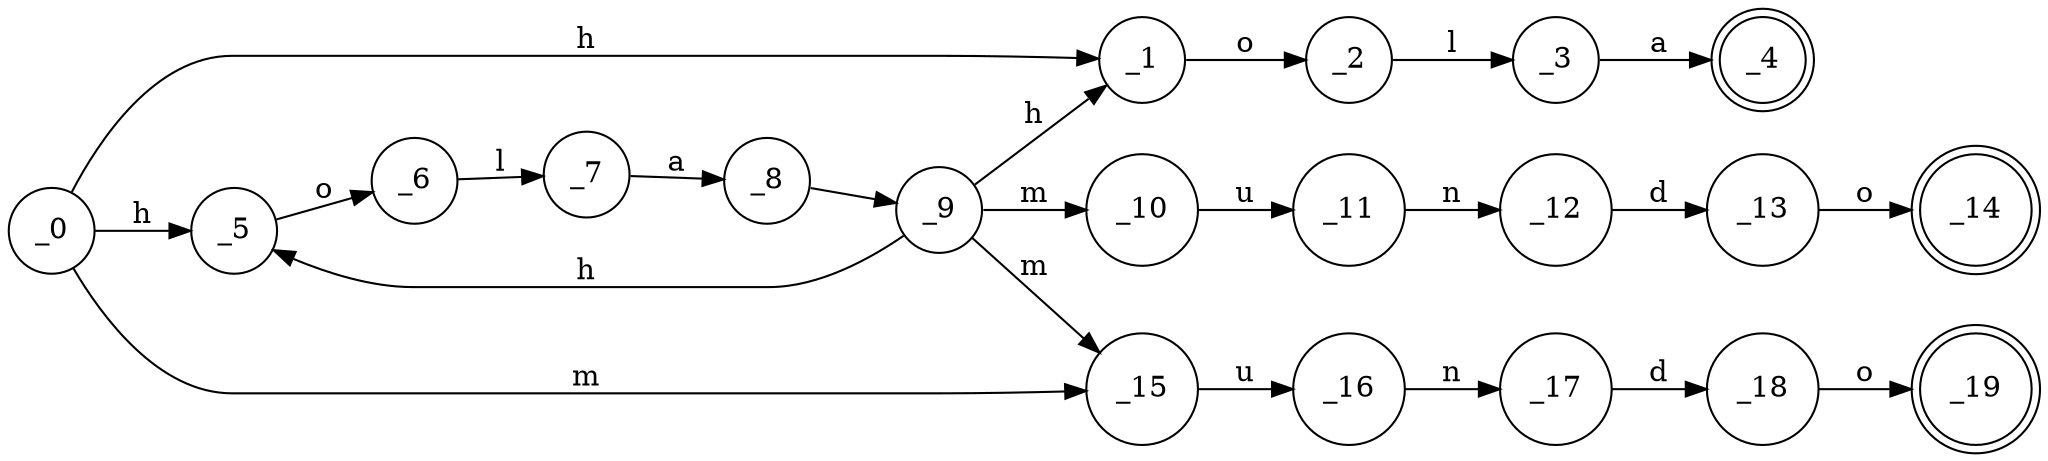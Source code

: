 digraph {
rankdir = "LR";
// NODES
node [shape=circle] Node_0[label="_0"];
node [shape=circle] Node_1[label="_1"];
node [shape=circle] Node_5[label="_5"];
node [shape=circle] Node_15[label="_15"];
node [shape=circle] Node_2[label="_2"];
node [shape=circle] Node_6[label="_6"];
node [shape=circle] Node_16[label="_16"];
node [shape=circle] Node_3[label="_3"];
node [shape=circle] Node_7[label="_7"];
node [shape=circle] Node_17[label="_17"];
node [shape=doublecircle] Node_4[label="_4"];
node [shape=circle] Node_8[label="_8"];
node [shape=circle] Node_18[label="_18"];
node [shape=circle] Node_9[label="_9"];
node [shape=doublecircle] Node_19[label="_19"];
node [shape=circle] Node_10[label="_10"];
node [shape=circle] Node_11[label="_11"];
node [shape=circle] Node_12[label="_12"];
node [shape=circle] Node_13[label="_13"];
node [shape=doublecircle] Node_14[label="_14"];

// TRANSITIONS
Node_0 -> Node_1 [label="h"];
Node_0 -> Node_5 [label="h"];
Node_0 -> Node_15 [label="m"];
Node_1 -> Node_2 [label="o"];
Node_5 -> Node_6 [label="o"];
Node_15 -> Node_16 [label="u"];
Node_2 -> Node_3 [label="l"];
Node_6 -> Node_7 [label="l"];
Node_16 -> Node_17 [label="n"];
Node_3 -> Node_4 [label="a"];
Node_7 -> Node_8 [label="a"];
Node_17 -> Node_18 [label="d"];
Node_8 -> Node_9 [label=" "];
Node_18 -> Node_19 [label="o"];
Node_9 -> Node_1 [label="h"];
Node_9 -> Node_5 [label="h"];
Node_9 -> Node_10 [label="m"];
Node_9 -> Node_15 [label="m"];
Node_10 -> Node_11 [label="u"];
Node_11 -> Node_12 [label="n"];
Node_12 -> Node_13 [label="d"];
Node_13 -> Node_14 [label="o"];
}